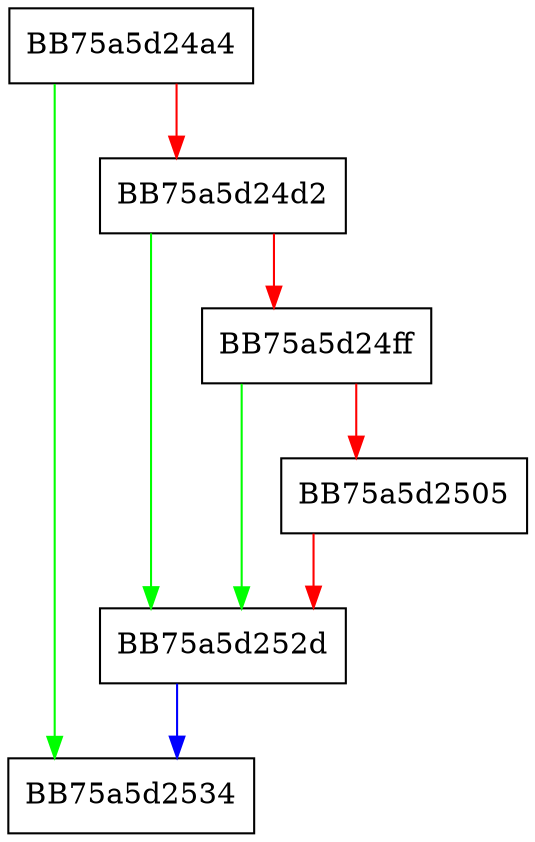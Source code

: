 digraph SetDamaged {
  node [shape="box"];
  graph [splines=ortho];
  BB75a5d24a4 -> BB75a5d2534 [color="green"];
  BB75a5d24a4 -> BB75a5d24d2 [color="red"];
  BB75a5d24d2 -> BB75a5d252d [color="green"];
  BB75a5d24d2 -> BB75a5d24ff [color="red"];
  BB75a5d24ff -> BB75a5d252d [color="green"];
  BB75a5d24ff -> BB75a5d2505 [color="red"];
  BB75a5d2505 -> BB75a5d252d [color="red"];
  BB75a5d252d -> BB75a5d2534 [color="blue"];
}